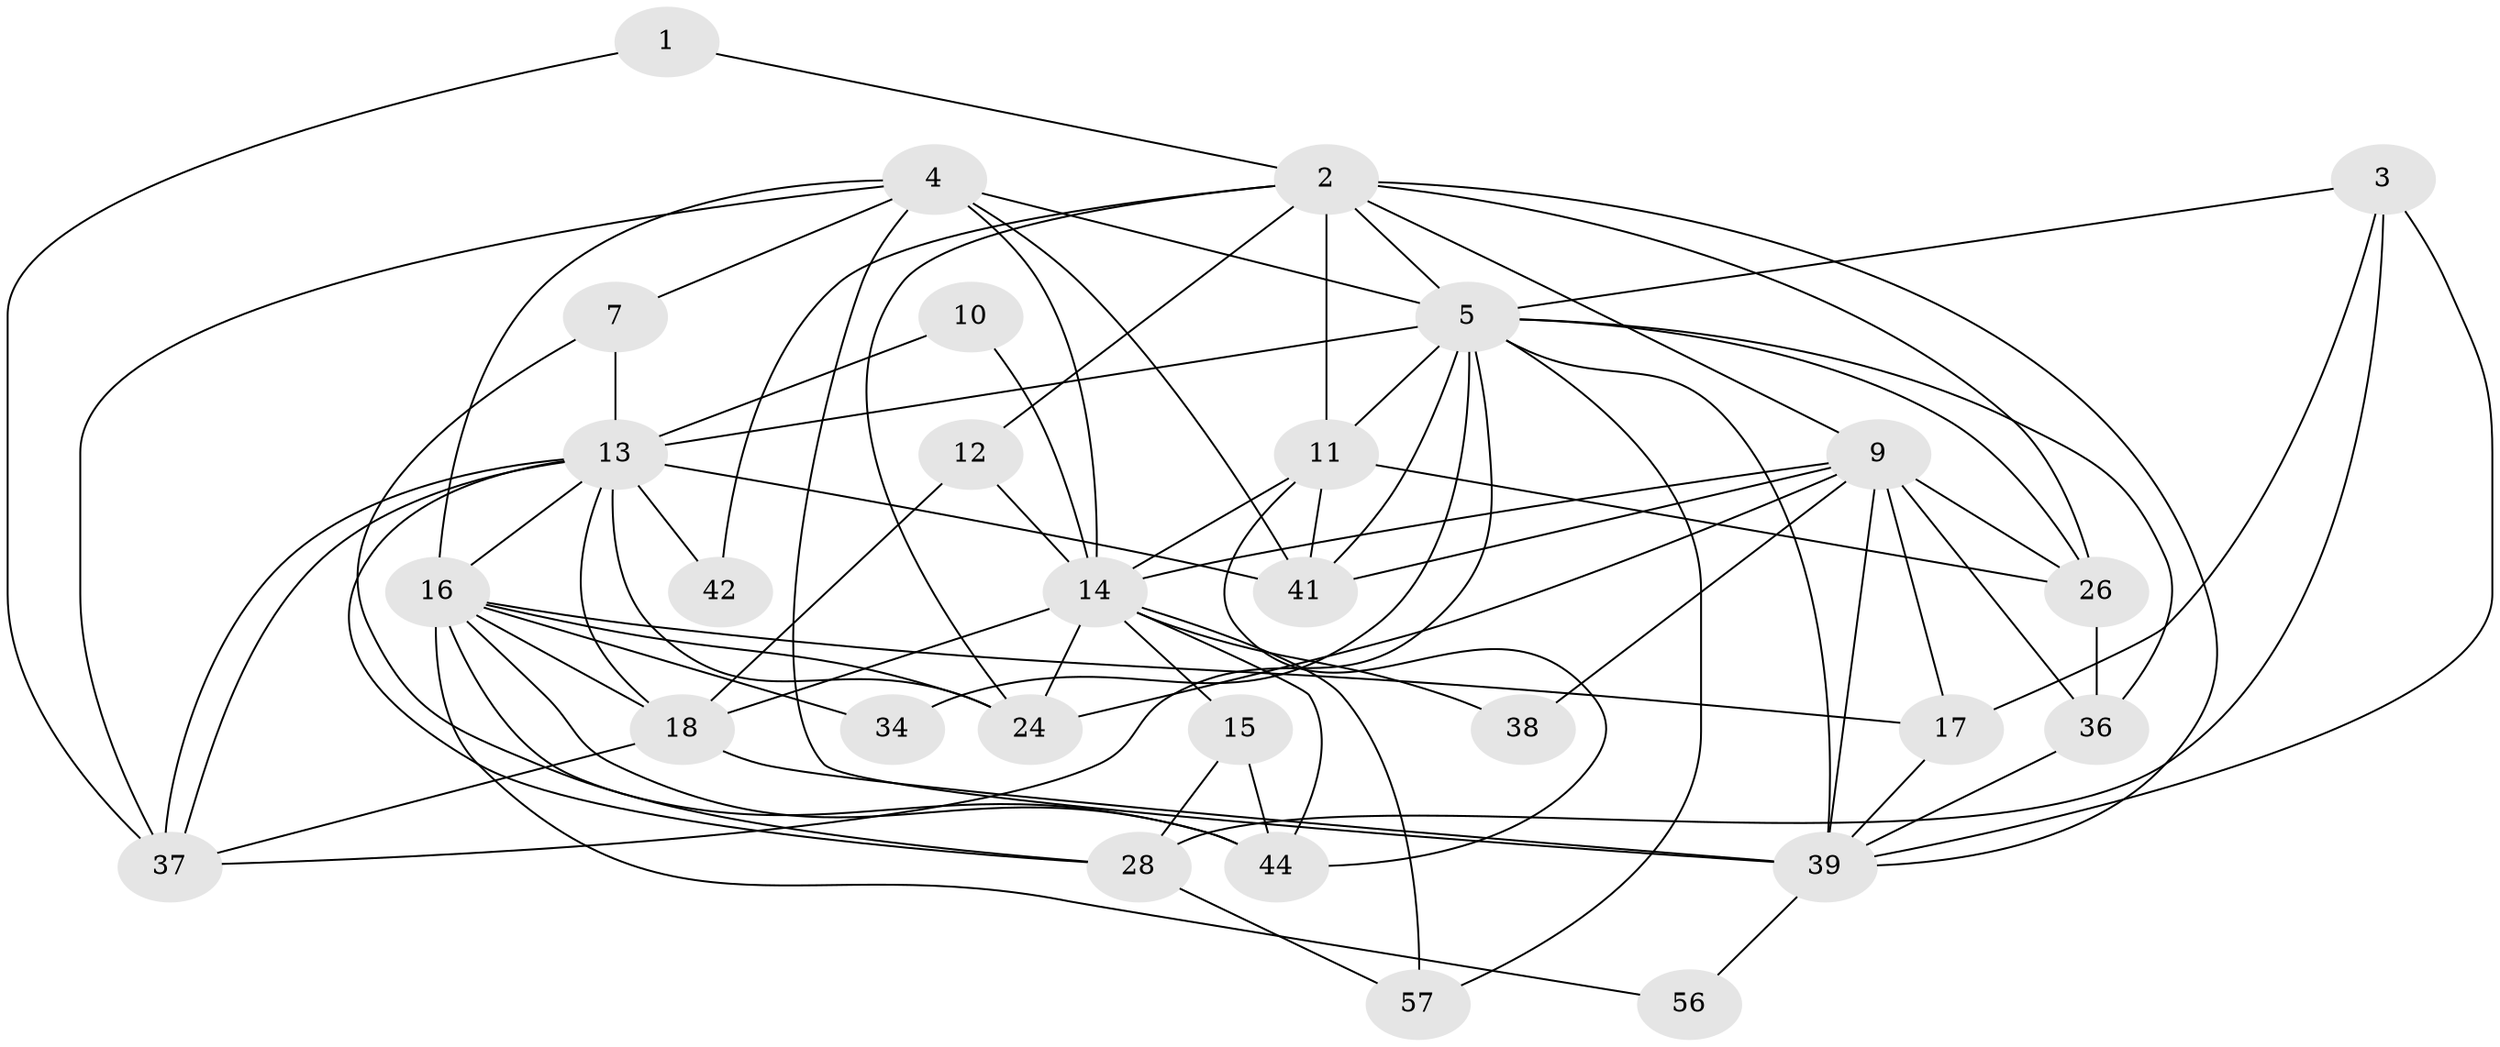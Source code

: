 // original degree distribution, {2: 0.15254237288135594, 3: 0.288135593220339, 5: 0.1864406779661017, 4: 0.23728813559322035, 6: 0.05084745762711865, 8: 0.05084745762711865, 7: 0.03389830508474576}
// Generated by graph-tools (version 1.1) at 2025/18/03/04/25 18:18:35]
// undirected, 29 vertices, 78 edges
graph export_dot {
graph [start="1"]
  node [color=gray90,style=filled];
  1;
  2 [super="+20+6"];
  3 [super="+52"];
  4 [super="+45+50+8"];
  5 [super="+23+19"];
  7;
  9 [super="+47"];
  10;
  11 [super="+30"];
  12;
  13 [super="+22"];
  14 [super="+25+53"];
  15;
  16 [super="+40"];
  17 [super="+27"];
  18 [super="+21+32"];
  24 [super="+51+58"];
  26 [super="+55"];
  28 [super="+54"];
  34;
  36 [super="+43"];
  37;
  38;
  39 [super="+48+59"];
  41;
  42;
  44;
  56;
  57;
  1 -- 37;
  1 -- 2;
  2 -- 9;
  2 -- 12;
  2 -- 5;
  2 -- 26;
  2 -- 24;
  2 -- 42;
  2 -- 11;
  2 -- 39;
  3 -- 17;
  3 -- 39;
  3 -- 28;
  3 -- 5;
  4 -- 39 [weight=2];
  4 -- 41;
  4 -- 14 [weight=2];
  4 -- 7;
  4 -- 5 [weight=3];
  4 -- 37;
  4 -- 16 [weight=2];
  5 -- 57;
  5 -- 41;
  5 -- 36;
  5 -- 34;
  5 -- 37;
  5 -- 39;
  5 -- 11;
  5 -- 26;
  5 -- 13;
  7 -- 44;
  7 -- 13;
  9 -- 26 [weight=2];
  9 -- 39;
  9 -- 38;
  9 -- 41;
  9 -- 17;
  9 -- 36;
  9 -- 24 [weight=2];
  9 -- 14;
  10 -- 13 [weight=2];
  10 -- 14;
  11 -- 41;
  11 -- 14;
  11 -- 26;
  11 -- 44;
  12 -- 18;
  12 -- 14;
  13 -- 37;
  13 -- 37;
  13 -- 41;
  13 -- 42;
  13 -- 16;
  13 -- 18;
  13 -- 24;
  13 -- 28;
  14 -- 24;
  14 -- 38;
  14 -- 15;
  14 -- 18;
  14 -- 57;
  14 -- 44;
  15 -- 44;
  15 -- 28;
  16 -- 44;
  16 -- 17;
  16 -- 34;
  16 -- 18;
  16 -- 24;
  16 -- 56;
  16 -- 28;
  17 -- 39;
  18 -- 37;
  18 -- 39;
  26 -- 36 [weight=2];
  28 -- 57;
  36 -- 39;
  39 -- 56;
}
